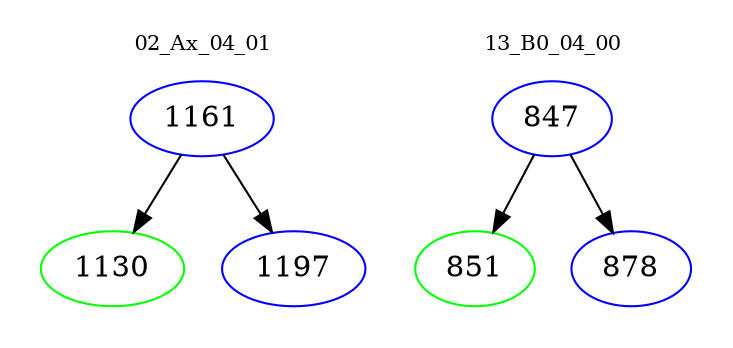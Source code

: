 digraph{
subgraph cluster_0 {
color = white
label = "02_Ax_04_01";
fontsize=10;
T0_1161 [label="1161", color="blue"]
T0_1161 -> T0_1130 [color="black"]
T0_1130 [label="1130", color="green"]
T0_1161 -> T0_1197 [color="black"]
T0_1197 [label="1197", color="blue"]
}
subgraph cluster_1 {
color = white
label = "13_B0_04_00";
fontsize=10;
T1_847 [label="847", color="blue"]
T1_847 -> T1_851 [color="black"]
T1_851 [label="851", color="green"]
T1_847 -> T1_878 [color="black"]
T1_878 [label="878", color="blue"]
}
}

